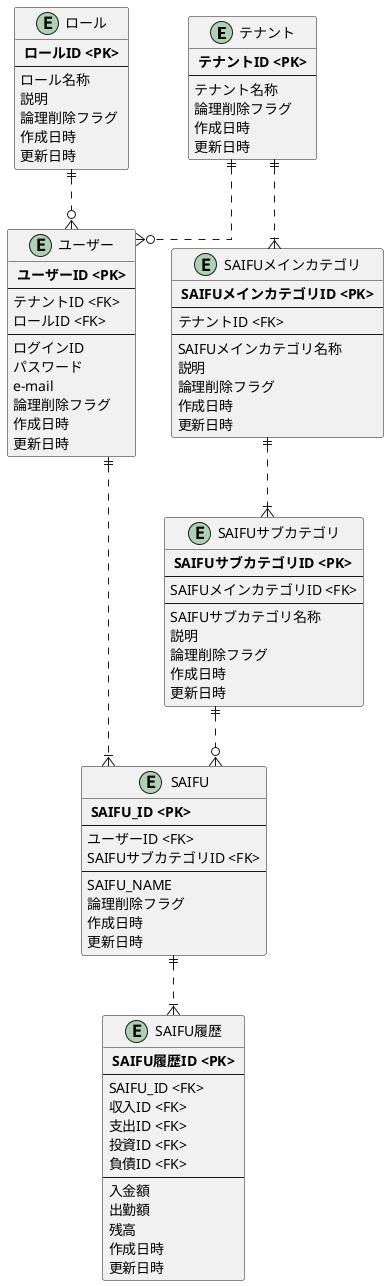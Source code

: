 @startuml ER_Concept
skinparam linetype ortho

' Entity
entity "テナント" as tenant {
  ** テナントID <PK> **
  --
  テナント名称
  論理削除フラグ
  作成日時
  更新日時
}

entity "ユーザー" as user {
  ** ユーザーID <PK> **
  --
  テナントID <FK>
  ロールID <FK>
  --
  ログインID
  パスワード
  e-mail
  論理削除フラグ
  作成日時
  更新日時
}

entity "ロール" as role {
  ** ロールID <PK> **
  --
  ロール名称
  説明
  論理削除フラグ
  作成日時
  更新日時
}

entity "SAIFU" as saifu {
  ** SAIFU_ID <PK> **
  --
  ユーザーID <FK>
  SAIFUサブカテゴリID <FK>
  --
  SAIFU_NAME
  論理削除フラグ
  作成日時
  更新日時
}

entity "SAIFUメインカテゴリ" as saifuCategoryMain {
  ** SAIFUメインカテゴリID <PK> **
  --
  テナントID <FK>
  --
  SAIFUメインカテゴリ名称
  説明
  論理削除フラグ
  作成日時
  更新日時
}

entity "SAIFUサブカテゴリ" as saifuCategorySub {
  ** SAIFUサブカテゴリID <PK> **
  --
  SAIFUメインカテゴリID <FK>
  --
  SAIFUサブカテゴリ名称
  説明
  論理削除フラグ
  作成日時
  更新日時
}

entity "SAIFU履歴" as saifuHistory {
  ** SAIFU履歴ID <PK> **
  --
  SAIFU_ID <FK>
  収入ID <FK>
  支出ID <FK>
  投資ID <FK>
  負債ID <FK>
  --
  入金額
  出勤額
  残高
  作成日時
  更新日時
}


' Relation

' Account
tenant ||..o{user
role ||..o{user

' SAIFU
user ||..|{saifu
saifu ||..|{saifuHistory
tenant ||..|{saifuCategoryMain
saifuCategoryMain ||..|{saifuCategorySub
saifuCategorySub ||..o{saifu

@enduml